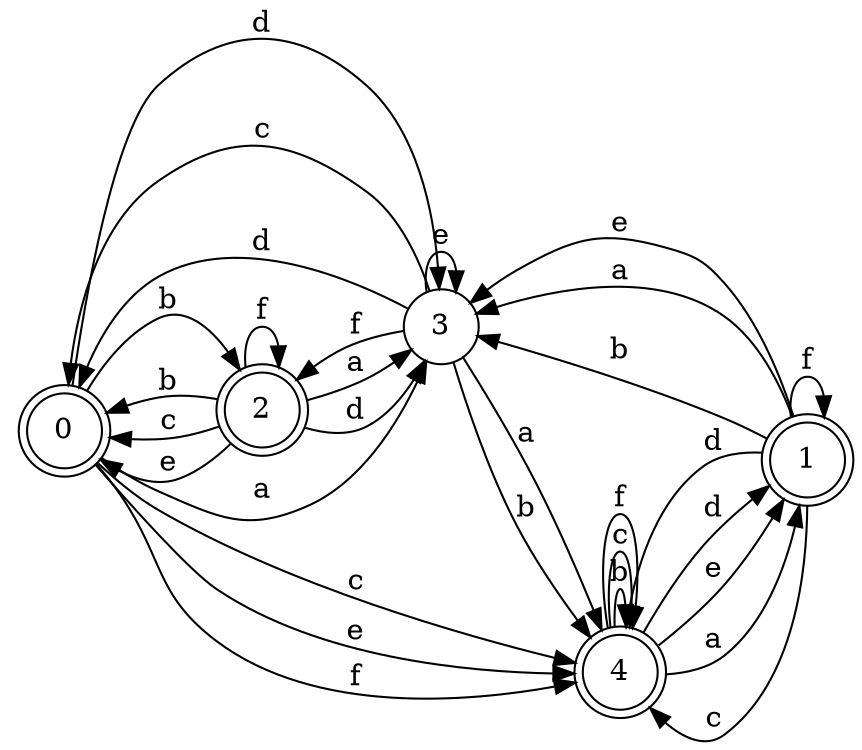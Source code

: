 digraph n4_9 {
__start0 [label="" shape="none"];

rankdir=LR;
size="8,5";

s0 [style="rounded,filled", color="black", fillcolor="white" shape="doublecircle", label="0"];
s1 [style="rounded,filled", color="black", fillcolor="white" shape="doublecircle", label="1"];
s2 [style="rounded,filled", color="black", fillcolor="white" shape="doublecircle", label="2"];
s3 [style="filled", color="black", fillcolor="white" shape="circle", label="3"];
s4 [style="rounded,filled", color="black", fillcolor="white" shape="doublecircle", label="4"];
s0 -> s3 [label="a"];
s0 -> s2 [label="b"];
s0 -> s4 [label="c"];
s0 -> s3 [label="d"];
s0 -> s4 [label="e"];
s0 -> s4 [label="f"];
s1 -> s3 [label="a"];
s1 -> s3 [label="b"];
s1 -> s4 [label="c"];
s1 -> s4 [label="d"];
s1 -> s3 [label="e"];
s1 -> s1 [label="f"];
s2 -> s3 [label="a"];
s2 -> s0 [label="b"];
s2 -> s0 [label="c"];
s2 -> s3 [label="d"];
s2 -> s0 [label="e"];
s2 -> s2 [label="f"];
s3 -> s4 [label="a"];
s3 -> s4 [label="b"];
s3 -> s0 [label="c"];
s3 -> s0 [label="d"];
s3 -> s3 [label="e"];
s3 -> s2 [label="f"];
s4 -> s1 [label="a"];
s4 -> s4 [label="b"];
s4 -> s4 [label="c"];
s4 -> s1 [label="d"];
s4 -> s1 [label="e"];
s4 -> s4 [label="f"];

}